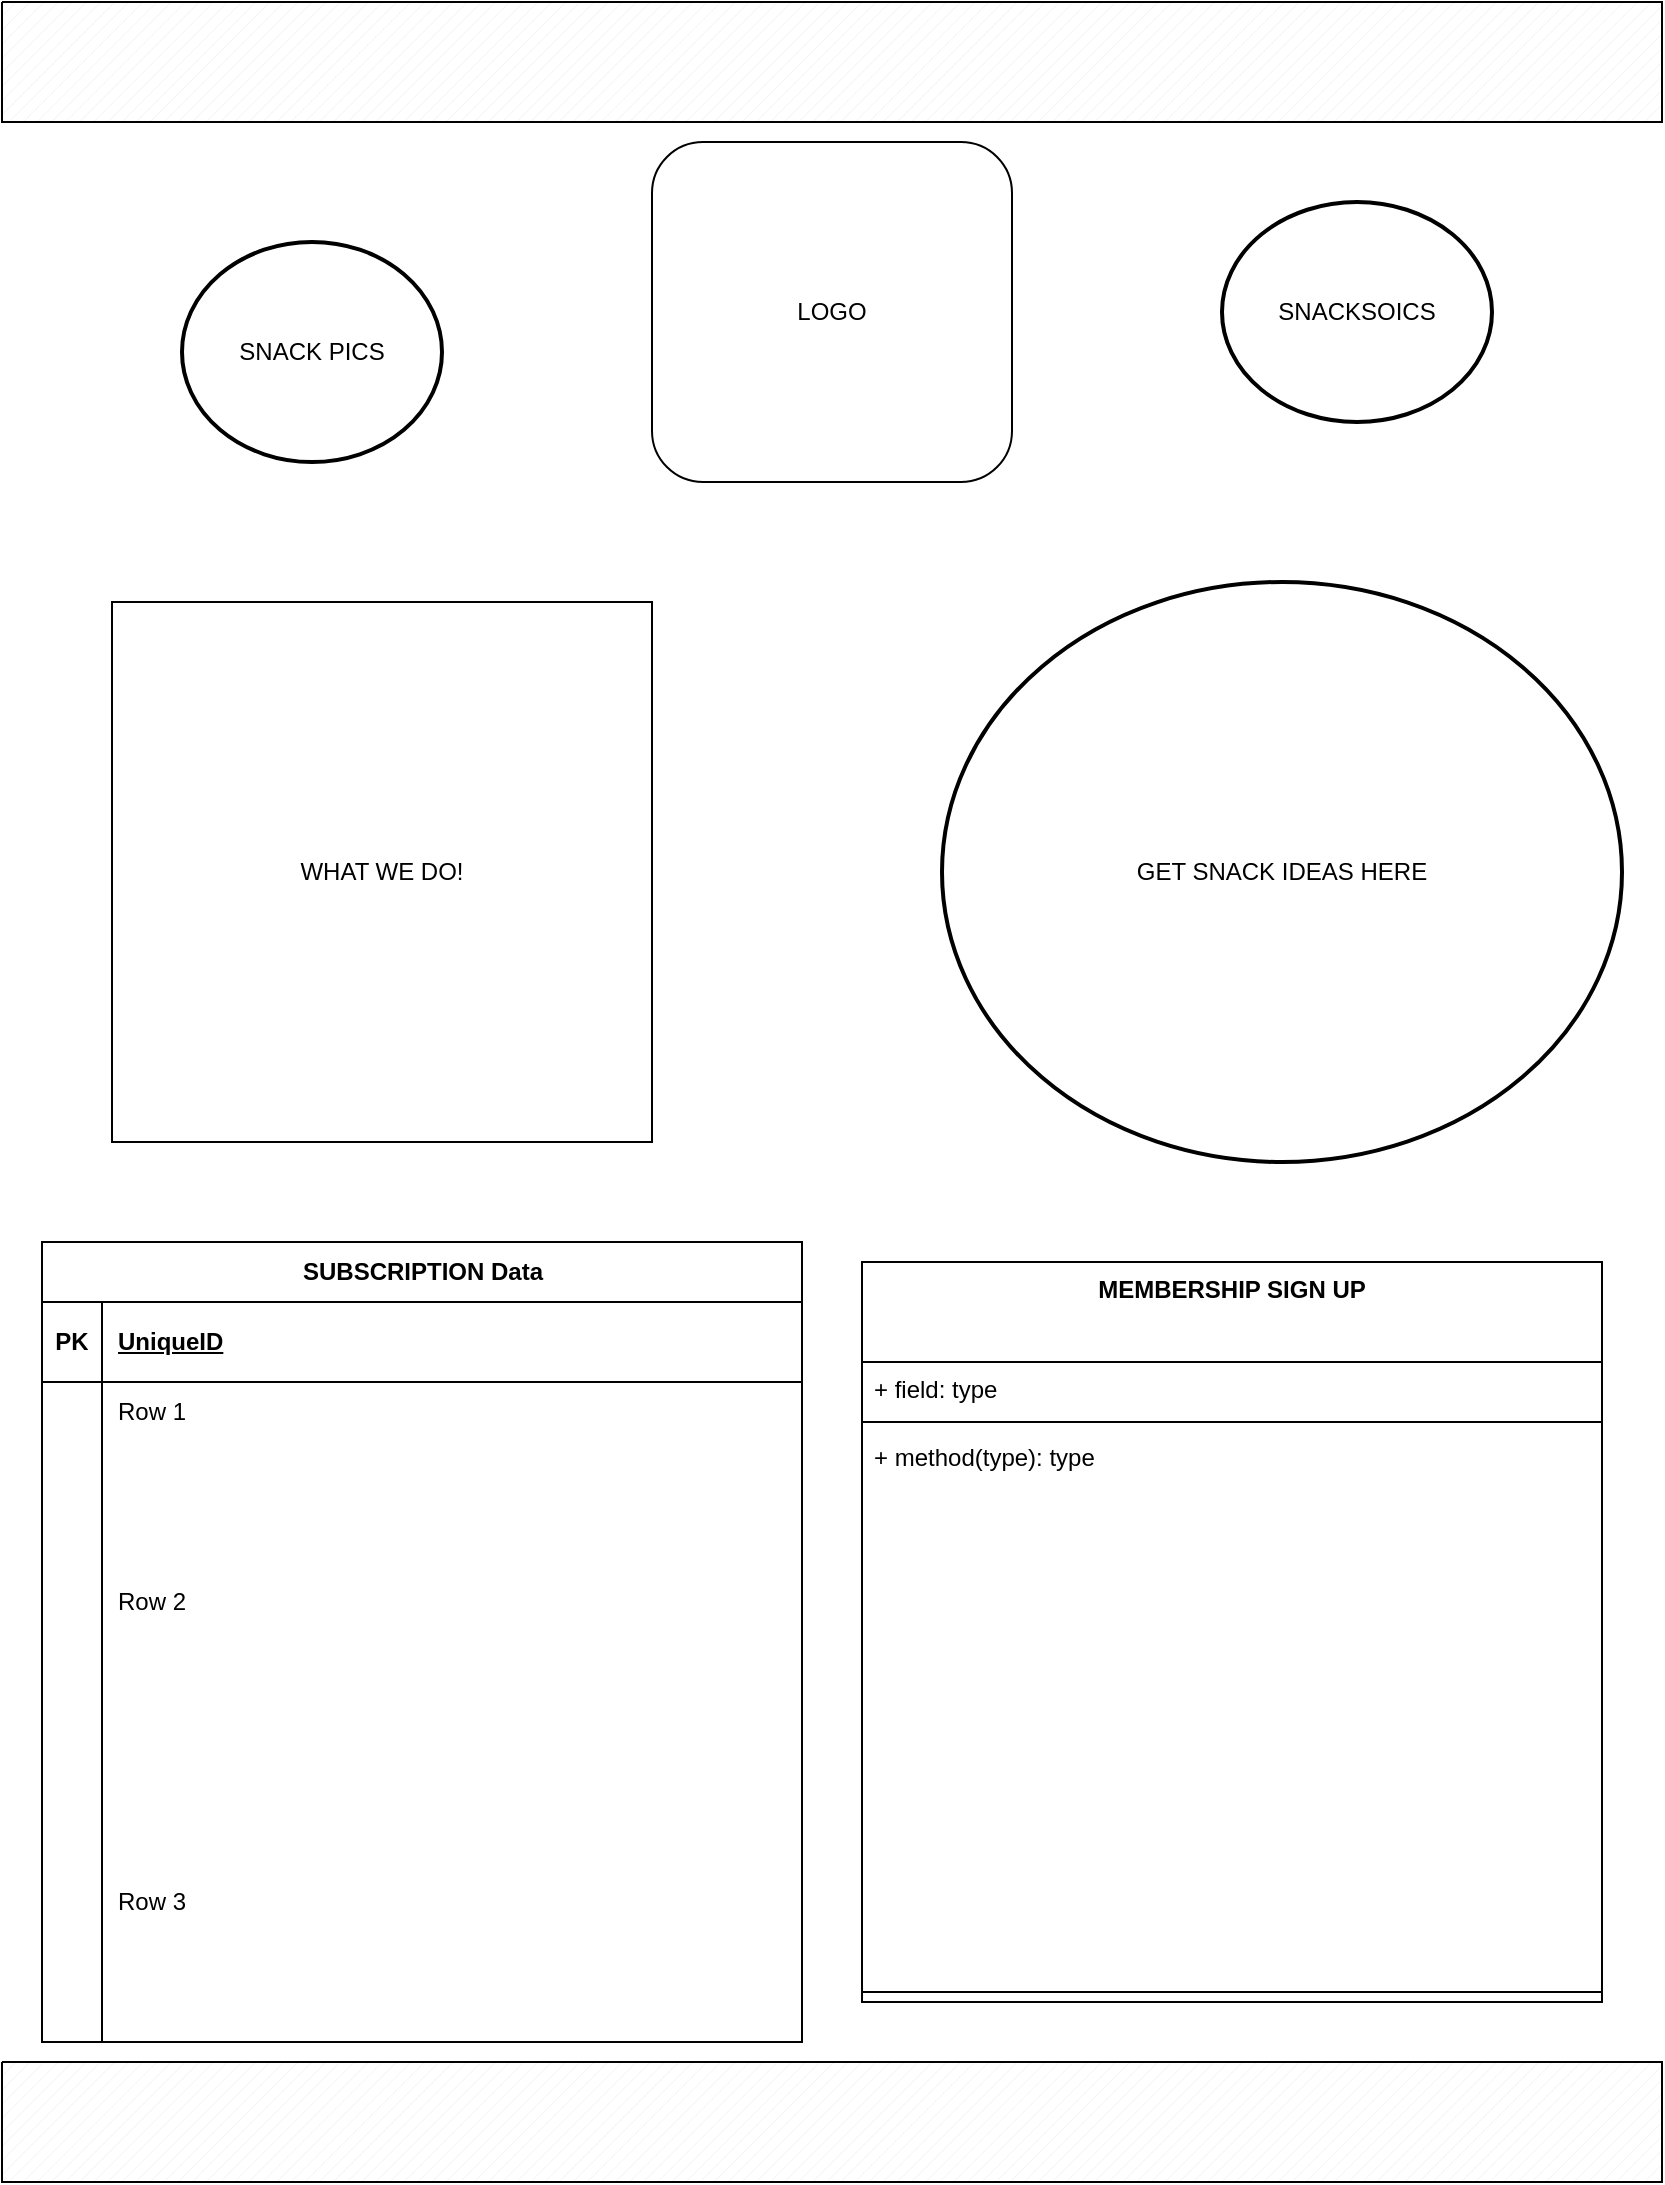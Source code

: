 <mxfile>
    <diagram name="Page-1" id="C7_CmW_7S5n_Y9hT2Itj">
        <mxGraphModel dx="1320" dy="1388" grid="1" gridSize="10" guides="1" tooltips="1" connect="1" arrows="1" fold="1" page="1" pageScale="1" pageWidth="850" pageHeight="1100" math="0" shadow="0">
            <root>
                <mxCell id="0"/>
                <mxCell id="1" parent="0"/>
                <mxCell id="hpz6M3_p9SZVhZBs3GKl-1" value="LOGO" style="rounded=1;whiteSpace=wrap;html=1;labelBackgroundColor=none;" parent="1" vertex="1">
                    <mxGeometry x="335" y="80" width="180" height="170" as="geometry"/>
                </mxCell>
                <mxCell id="hpz6M3_p9SZVhZBs3GKl-4" value="WHAT WE DO!" style="html=1;whiteSpace=wrap;labelBackgroundColor=none;" parent="1" vertex="1">
                    <mxGeometry x="65" y="310" width="270" height="270" as="geometry"/>
                </mxCell>
                <object label="SUBSCRIPTION Data" id="hpz6M3_p9SZVhZBs3GKl-5">
                    <mxCell style="shape=table;startSize=30;container=1;collapsible=1;childLayout=tableLayout;fixedRows=1;rowLines=0;fontStyle=1;align=center;resizeLast=1;html=1;labelBackgroundColor=none;" parent="1" vertex="1">
                        <mxGeometry x="30" y="630" width="380" height="400" as="geometry"/>
                    </mxCell>
                </object>
                <mxCell id="hpz6M3_p9SZVhZBs3GKl-6" value="" style="shape=tableRow;horizontal=0;startSize=0;swimlaneHead=0;swimlaneBody=0;fillColor=none;collapsible=0;dropTarget=0;points=[[0,0.5],[1,0.5]];portConstraint=eastwest;top=0;left=0;right=0;bottom=1;labelBackgroundColor=none;" parent="hpz6M3_p9SZVhZBs3GKl-5" vertex="1">
                    <mxGeometry y="30" width="380" height="40" as="geometry"/>
                </mxCell>
                <mxCell id="hpz6M3_p9SZVhZBs3GKl-7" value="PK" style="shape=partialRectangle;connectable=0;fillColor=none;top=0;left=0;bottom=0;right=0;fontStyle=1;overflow=hidden;whiteSpace=wrap;html=1;labelBackgroundColor=none;" parent="hpz6M3_p9SZVhZBs3GKl-6" vertex="1">
                    <mxGeometry width="30" height="40" as="geometry">
                        <mxRectangle width="30" height="40" as="alternateBounds"/>
                    </mxGeometry>
                </mxCell>
                <mxCell id="hpz6M3_p9SZVhZBs3GKl-8" value="UniqueID" style="shape=partialRectangle;connectable=0;fillColor=none;top=0;left=0;bottom=0;right=0;align=left;spacingLeft=6;fontStyle=5;overflow=hidden;whiteSpace=wrap;html=1;labelBackgroundColor=none;" parent="hpz6M3_p9SZVhZBs3GKl-6" vertex="1">
                    <mxGeometry x="30" width="350" height="40" as="geometry">
                        <mxRectangle width="350" height="40" as="alternateBounds"/>
                    </mxGeometry>
                </mxCell>
                <mxCell id="hpz6M3_p9SZVhZBs3GKl-9" value="" style="shape=tableRow;horizontal=0;startSize=0;swimlaneHead=0;swimlaneBody=0;fillColor=none;collapsible=0;dropTarget=0;points=[[0,0.5],[1,0.5]];portConstraint=eastwest;top=0;left=0;right=0;bottom=0;labelBackgroundColor=none;" parent="hpz6M3_p9SZVhZBs3GKl-5" vertex="1">
                    <mxGeometry y="70" width="380" height="30" as="geometry"/>
                </mxCell>
                <mxCell id="hpz6M3_p9SZVhZBs3GKl-10" value="" style="shape=partialRectangle;connectable=0;fillColor=none;top=0;left=0;bottom=0;right=0;editable=1;overflow=hidden;whiteSpace=wrap;html=1;labelBackgroundColor=none;" parent="hpz6M3_p9SZVhZBs3GKl-9" vertex="1">
                    <mxGeometry width="30" height="30" as="geometry">
                        <mxRectangle width="30" height="30" as="alternateBounds"/>
                    </mxGeometry>
                </mxCell>
                <mxCell id="hpz6M3_p9SZVhZBs3GKl-11" value="Row 1" style="shape=partialRectangle;connectable=0;fillColor=none;top=0;left=0;bottom=0;right=0;align=left;spacingLeft=6;overflow=hidden;whiteSpace=wrap;html=1;labelBackgroundColor=none;" parent="hpz6M3_p9SZVhZBs3GKl-9" vertex="1">
                    <mxGeometry x="30" width="350" height="30" as="geometry">
                        <mxRectangle width="350" height="30" as="alternateBounds"/>
                    </mxGeometry>
                </mxCell>
                <mxCell id="hpz6M3_p9SZVhZBs3GKl-12" value="" style="shape=tableRow;horizontal=0;startSize=0;swimlaneHead=0;swimlaneBody=0;fillColor=none;collapsible=0;dropTarget=0;points=[[0,0.5],[1,0.5]];portConstraint=eastwest;top=0;left=0;right=0;bottom=0;labelBackgroundColor=none;" parent="hpz6M3_p9SZVhZBs3GKl-5" vertex="1">
                    <mxGeometry y="100" width="380" height="160" as="geometry"/>
                </mxCell>
                <mxCell id="hpz6M3_p9SZVhZBs3GKl-13" value="" style="shape=partialRectangle;connectable=0;fillColor=none;top=0;left=0;bottom=0;right=0;editable=1;overflow=hidden;whiteSpace=wrap;html=1;labelBackgroundColor=none;" parent="hpz6M3_p9SZVhZBs3GKl-12" vertex="1">
                    <mxGeometry width="30" height="160" as="geometry">
                        <mxRectangle width="30" height="160" as="alternateBounds"/>
                    </mxGeometry>
                </mxCell>
                <mxCell id="hpz6M3_p9SZVhZBs3GKl-14" value="Row 2" style="shape=partialRectangle;connectable=0;fillColor=none;top=0;left=0;bottom=0;right=0;align=left;spacingLeft=6;overflow=hidden;whiteSpace=wrap;html=1;labelBackgroundColor=none;" parent="hpz6M3_p9SZVhZBs3GKl-12" vertex="1">
                    <mxGeometry x="30" width="350" height="160" as="geometry">
                        <mxRectangle width="350" height="160" as="alternateBounds"/>
                    </mxGeometry>
                </mxCell>
                <mxCell id="hpz6M3_p9SZVhZBs3GKl-15" value="" style="shape=tableRow;horizontal=0;startSize=0;swimlaneHead=0;swimlaneBody=0;fillColor=none;collapsible=0;dropTarget=0;points=[[0,0.5],[1,0.5]];portConstraint=eastwest;top=0;left=0;right=0;bottom=0;labelBackgroundColor=none;" parent="hpz6M3_p9SZVhZBs3GKl-5" vertex="1">
                    <mxGeometry y="260" width="380" height="140" as="geometry"/>
                </mxCell>
                <mxCell id="hpz6M3_p9SZVhZBs3GKl-16" value="" style="shape=partialRectangle;connectable=0;fillColor=none;top=0;left=0;bottom=0;right=0;editable=1;overflow=hidden;whiteSpace=wrap;html=1;labelBackgroundColor=none;" parent="hpz6M3_p9SZVhZBs3GKl-15" vertex="1">
                    <mxGeometry width="30" height="140" as="geometry">
                        <mxRectangle width="30" height="140" as="alternateBounds"/>
                    </mxGeometry>
                </mxCell>
                <mxCell id="hpz6M3_p9SZVhZBs3GKl-17" value="Row 3" style="shape=partialRectangle;connectable=0;fillColor=none;top=0;left=0;bottom=0;right=0;align=left;spacingLeft=6;overflow=hidden;whiteSpace=wrap;html=1;labelBackgroundColor=none;" parent="hpz6M3_p9SZVhZBs3GKl-15" vertex="1">
                    <mxGeometry x="30" width="350" height="140" as="geometry">
                        <mxRectangle width="350" height="140" as="alternateBounds"/>
                    </mxGeometry>
                </mxCell>
                <mxCell id="hpz6M3_p9SZVhZBs3GKl-20" value="" style="verticalLabelPosition=bottom;verticalAlign=top;html=1;shape=mxgraph.basic.patternFillRect;fillStyle=diag;step=5;fillStrokeWidth=0.2;fillStrokeColor=#dddddd;labelBackgroundColor=none;" parent="1" vertex="1">
                    <mxGeometry x="10" y="1040" width="830" height="60" as="geometry"/>
                </mxCell>
                <mxCell id="hpz6M3_p9SZVhZBs3GKl-21" value="MEMBERSHIP SIGN UP" style="swimlane;fontStyle=1;align=center;verticalAlign=top;childLayout=stackLayout;horizontal=1;startSize=50;horizontalStack=0;resizeParent=1;resizeParentMax=0;resizeLast=0;collapsible=1;marginBottom=0;whiteSpace=wrap;html=1;" parent="1" vertex="1">
                    <mxGeometry x="440" y="640" width="370" height="370" as="geometry"/>
                </mxCell>
                <mxCell id="hpz6M3_p9SZVhZBs3GKl-22" value="+ field: type" style="text;strokeColor=none;fillColor=none;align=left;verticalAlign=top;spacingLeft=4;spacingRight=4;overflow=hidden;rotatable=0;points=[[0,0.5],[1,0.5]];portConstraint=eastwest;whiteSpace=wrap;html=1;" parent="hpz6M3_p9SZVhZBs3GKl-21" vertex="1">
                    <mxGeometry y="50" width="370" height="26" as="geometry"/>
                </mxCell>
                <mxCell id="hpz6M3_p9SZVhZBs3GKl-23" value="" style="line;strokeWidth=1;fillColor=none;align=left;verticalAlign=middle;spacingTop=-1;spacingLeft=3;spacingRight=3;rotatable=0;labelPosition=right;points=[];portConstraint=eastwest;strokeColor=inherit;" parent="hpz6M3_p9SZVhZBs3GKl-21" vertex="1">
                    <mxGeometry y="76" width="370" height="8" as="geometry"/>
                </mxCell>
                <mxCell id="hpz6M3_p9SZVhZBs3GKl-24" value="+ method(type): type" style="text;strokeColor=none;fillColor=none;align=left;verticalAlign=top;spacingLeft=4;spacingRight=4;overflow=hidden;rotatable=0;points=[[0,0.5],[1,0.5]];portConstraint=eastwest;whiteSpace=wrap;html=1;" parent="hpz6M3_p9SZVhZBs3GKl-21" vertex="1">
                    <mxGeometry y="84" width="370" height="276" as="geometry"/>
                </mxCell>
                <mxCell id="hpz6M3_p9SZVhZBs3GKl-27" value="" style="line;strokeWidth=1;rotatable=0;dashed=0;labelPosition=right;align=left;verticalAlign=middle;spacingTop=0;spacingLeft=6;points=[];portConstraint=eastwest;" parent="hpz6M3_p9SZVhZBs3GKl-21" vertex="1">
                    <mxGeometry y="360" width="370" height="10" as="geometry"/>
                </mxCell>
                <mxCell id="hpz6M3_p9SZVhZBs3GKl-28" value="GET SNACK IDEAS HERE" style="strokeWidth=2;html=1;shape=mxgraph.flowchart.start_2;whiteSpace=wrap;" parent="1" vertex="1">
                    <mxGeometry x="480" y="300" width="340" height="290" as="geometry"/>
                </mxCell>
                <mxCell id="hpz6M3_p9SZVhZBs3GKl-29" value="" style="verticalLabelPosition=bottom;verticalAlign=top;html=1;shape=mxgraph.basic.patternFillRect;fillStyle=diag;step=5;fillStrokeWidth=0.2;fillStrokeColor=#dddddd;labelBackgroundColor=none;" parent="1" vertex="1">
                    <mxGeometry x="10" y="10" width="830" height="60" as="geometry"/>
                </mxCell>
                <mxCell id="2" value="SNACK PICS" style="strokeWidth=2;html=1;shape=mxgraph.flowchart.start_2;whiteSpace=wrap;" vertex="1" parent="1">
                    <mxGeometry x="100" y="130" width="130" height="110" as="geometry"/>
                </mxCell>
                <mxCell id="3" value="SNACKSOICS" style="strokeWidth=2;html=1;shape=mxgraph.flowchart.start_2;whiteSpace=wrap;" vertex="1" parent="1">
                    <mxGeometry x="620" y="110" width="135" height="110" as="geometry"/>
                </mxCell>
            </root>
        </mxGraphModel>
    </diagram>
</mxfile>